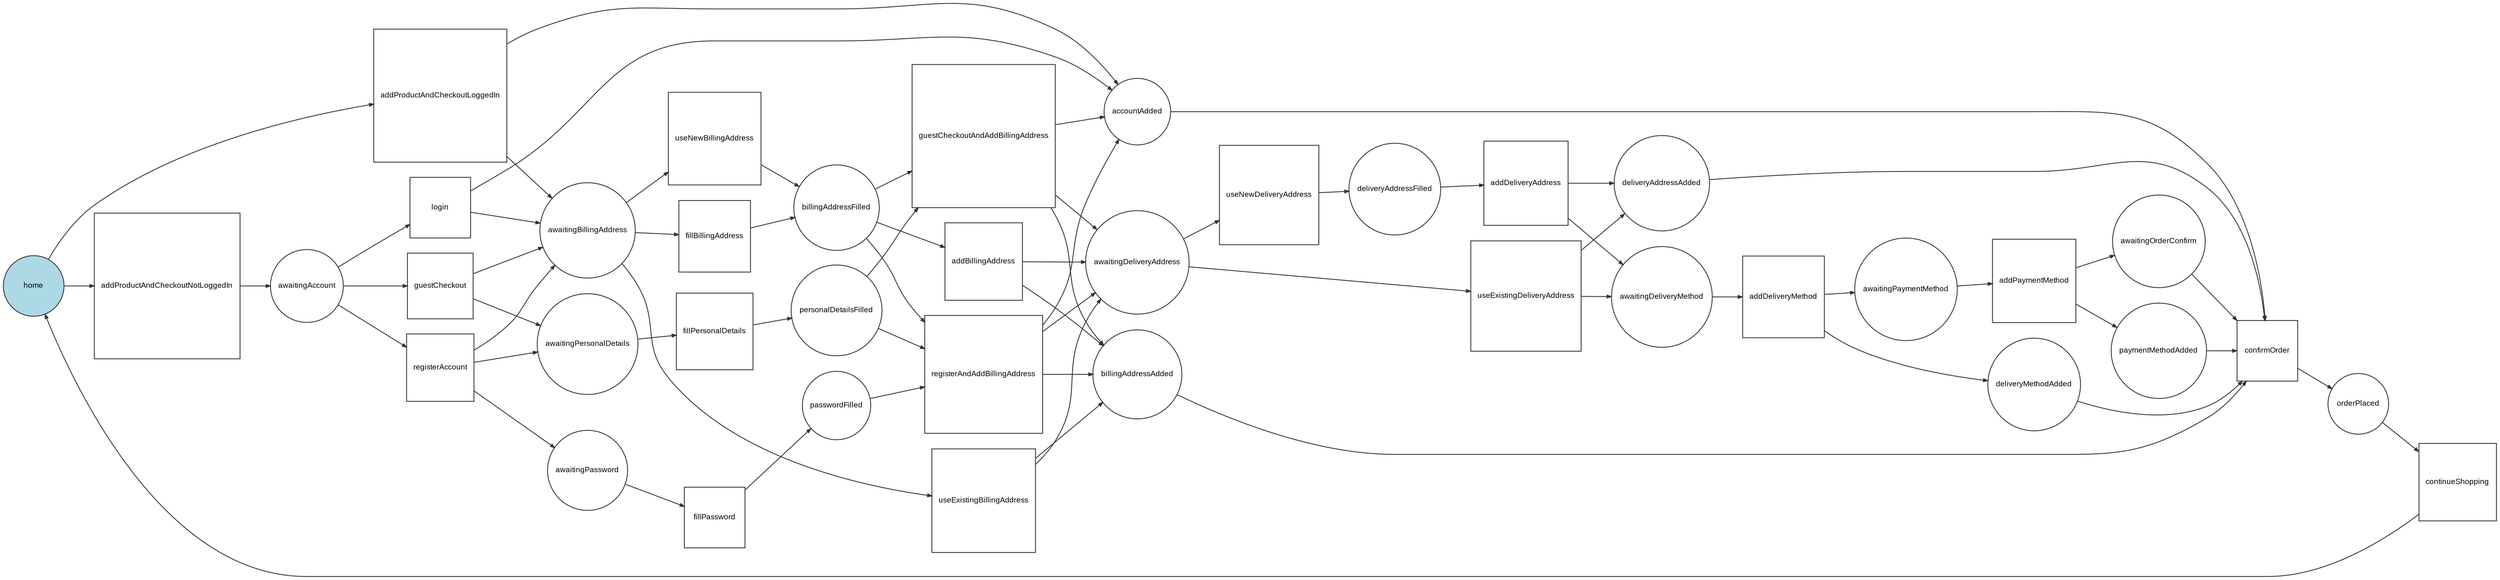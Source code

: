 digraph workflow {
  ratio="compress" rankdir="LR" label=""
  node [fontsize="9" fontname="Arial" color="#333333" fillcolor="lightblue" fixedsize="false" width="1"];
  edge [fontsize="9" fontname="Arial" color="#333333" arrowhead="normal" arrowsize="0.5"];

  place_e83249bd3ba79932e16fb1fb5100dafade9954c2 [label="home", shape=circle, style="filled"];
  place_be8df8efa2cb6b2300fe2f82d8d9b19d4d9f3006 [label="awaitingPersonalDetails", shape=circle];
  place_636a9cc7645cbe8e1dacce71000bb0db745a39e1 [label="awaitingPassword", shape=circle];
  place_b5da8f0027407937d7b9d6199a5d40d174c2661a [label="personalDetailsFilled", shape=circle];
  place_133afdf482fd18037e3a0e10ed8a6ab4f9161d40 [label="passwordFilled", shape=circle];
  place_bbcddce3edfbf6793be4e1761595ad9dd36cf0fb [label="billingAddressFilled", shape=circle];
  place_52e11433860c4d9a609a935a0fe28a312dadcccf [label="deliveryAddressFilled", shape=circle];
  place_8df9aa6c1a8fbc2bf1fff5c5d67d147e334f94cf [label="awaitingAccount", shape=circle];
  place_e8718de4f73418b4e1c7ad5c42bec684a4a9caa9 [label="awaitingBillingAddress", shape=circle];
  place_95c4228878ef8ed807e02b7e17abad8cfa27a63b [label="awaitingDeliveryAddress", shape=circle];
  place_db2a0e8a240c19feca6bf300b83c712f43d74c07 [label="awaitingDeliveryMethod", shape=circle];
  place_866591cec37483a4a6ab3489cb867167720a8a29 [label="awaitingPaymentMethod", shape=circle];
  place_4e213a3d74384d58db66bd928b2ccd8538875562 [label="awaitingOrderConfirm", shape=circle];
  place_a2b5ee046fd493f24a42236ed96bf6391e7dd3bb [label="accountAdded", shape=circle];
  place_4b91121f15dd396c0ae165be0700915d1c031185 [label="billingAddressAdded", shape=circle];
  place_d28a622a32ba5df0dab0c01e924c0b2dc9456cd8 [label="deliveryAddressAdded", shape=circle];
  place_28aae0f120be48f4f0ba56d7a75699965ccaa214 [label="deliveryMethodAdded", shape=circle];
  place_098279e686d64d36fd9ddfd5d8eed3773751c874 [label="paymentMethodAdded", shape=circle];
  place_cbeec9c5b8f73f7335a9b9606865084b73d6db44 [label="orderPlaced", shape=circle];
  transition_2ac776141d84009da79b006b4dec8054691a5c5f [label="addProductAndCheckoutNotLoggedIn", shape=box, shape="box", regular="1"];
  transition_578a40e5a7bc3a0474371867ac2173acd5bf516c [label="addProductAndCheckoutLoggedIn", shape=box, shape="box", regular="1"];
  transition_2736fab291f04e69b62d490c3c09361f5b82461a [label="login", shape=box, shape="box", regular="1"];
  transition_1b8a31d24f7e7b4bb00f985657ef664c0fd484f7 [label="guestCheckout", shape=box, shape="box", regular="1"];
  transition_4a67e46d8a1b96a2f1ebfa90009ae18258516248 [label="registerAccount", shape=box, shape="box", regular="1"];
  transition_901c5f630db8b0e18779359c8d949e4395268689 [label="useExistingBillingAddress", shape=box, shape="box", regular="1"];
  transition_fe12c392e32e62dd39eccef4248a39e19252acdf [label="useNewBillingAddress", shape=box, shape="box", regular="1"];
  transition_7545e2f010e1960eb9131ab34ff00f073860c179 [label="addBillingAddress", shape=box, shape="box", regular="1"];
  transition_6ca7bb9639941de4f3d43da60a79d965e688398c [label="fillPersonalDetails", shape=box, shape="box", regular="1"];
  transition_3564e2bbe48b061a3985d46ebf9bb36a0c94de0e [label="fillPassword", shape=box, shape="box", regular="1"];
  transition_88846e7311af81ea2b6eb30ced42e8e9a035674e [label="fillBillingAddress", shape=box, shape="box", regular="1"];
  transition_b9afdfce139e25e36eeb6c8758d70a895bf0779a [label="registerAndAddBillingAddress", shape=box, shape="box", regular="1"];
  transition_410c1682a9f476d29d39068a6c532ff661a85b60 [label="guestCheckoutAndAddBillingAddress", shape=box, shape="box", regular="1"];
  transition_40f7b37f0743d75d1323955148aa023e7533d8af [label="useExistingDeliveryAddress", shape=box, shape="box", regular="1"];
  transition_40d8c3069664fee3e86bfcb2c57fcf2ef837a066 [label="useNewDeliveryAddress", shape=box, shape="box", regular="1"];
  transition_d0456ba3eec7c63caee5da332a123d063ab793f0 [label="addDeliveryAddress", shape=box, shape="box", regular="1"];
  transition_df57db0e976add4f8115fb49f751571ed8e60c9e [label="addDeliveryMethod", shape=box, shape="box", regular="1"];
  transition_752bfd756f267a2d9e4dbb70f2b8c487d606f886 [label="addPaymentMethod", shape=box, shape="box", regular="1"];
  transition_f158550b6472279811abb832e1fa84c33a264bd1 [label="confirmOrder", shape=box, shape="box", regular="1"];
  transition_f5f67f37bdb26da1aa426f3f570c10051eb8a1f6 [label="continueShopping", shape=box, shape="box", regular="1"];
  place_e83249bd3ba79932e16fb1fb5100dafade9954c2 -> transition_2ac776141d84009da79b006b4dec8054691a5c5f [style="solid"];
  transition_2ac776141d84009da79b006b4dec8054691a5c5f -> place_8df9aa6c1a8fbc2bf1fff5c5d67d147e334f94cf [style="solid"];
  place_e83249bd3ba79932e16fb1fb5100dafade9954c2 -> transition_578a40e5a7bc3a0474371867ac2173acd5bf516c [style="solid"];
  transition_578a40e5a7bc3a0474371867ac2173acd5bf516c -> place_a2b5ee046fd493f24a42236ed96bf6391e7dd3bb [style="solid"];
  transition_578a40e5a7bc3a0474371867ac2173acd5bf516c -> place_e8718de4f73418b4e1c7ad5c42bec684a4a9caa9 [style="solid"];
  place_8df9aa6c1a8fbc2bf1fff5c5d67d147e334f94cf -> transition_2736fab291f04e69b62d490c3c09361f5b82461a [style="solid"];
  transition_2736fab291f04e69b62d490c3c09361f5b82461a -> place_a2b5ee046fd493f24a42236ed96bf6391e7dd3bb [style="solid"];
  transition_2736fab291f04e69b62d490c3c09361f5b82461a -> place_e8718de4f73418b4e1c7ad5c42bec684a4a9caa9 [style="solid"];
  place_8df9aa6c1a8fbc2bf1fff5c5d67d147e334f94cf -> transition_1b8a31d24f7e7b4bb00f985657ef664c0fd484f7 [style="solid"];
  transition_1b8a31d24f7e7b4bb00f985657ef664c0fd484f7 -> place_be8df8efa2cb6b2300fe2f82d8d9b19d4d9f3006 [style="solid"];
  transition_1b8a31d24f7e7b4bb00f985657ef664c0fd484f7 -> place_e8718de4f73418b4e1c7ad5c42bec684a4a9caa9 [style="solid"];
  place_8df9aa6c1a8fbc2bf1fff5c5d67d147e334f94cf -> transition_4a67e46d8a1b96a2f1ebfa90009ae18258516248 [style="solid"];
  transition_4a67e46d8a1b96a2f1ebfa90009ae18258516248 -> place_be8df8efa2cb6b2300fe2f82d8d9b19d4d9f3006 [style="solid"];
  transition_4a67e46d8a1b96a2f1ebfa90009ae18258516248 -> place_636a9cc7645cbe8e1dacce71000bb0db745a39e1 [style="solid"];
  transition_4a67e46d8a1b96a2f1ebfa90009ae18258516248 -> place_e8718de4f73418b4e1c7ad5c42bec684a4a9caa9 [style="solid"];
  place_e8718de4f73418b4e1c7ad5c42bec684a4a9caa9 -> transition_901c5f630db8b0e18779359c8d949e4395268689 [style="solid"];
  transition_901c5f630db8b0e18779359c8d949e4395268689 -> place_4b91121f15dd396c0ae165be0700915d1c031185 [style="solid"];
  transition_901c5f630db8b0e18779359c8d949e4395268689 -> place_95c4228878ef8ed807e02b7e17abad8cfa27a63b [style="solid"];
  place_e8718de4f73418b4e1c7ad5c42bec684a4a9caa9 -> transition_fe12c392e32e62dd39eccef4248a39e19252acdf [style="solid"];
  transition_fe12c392e32e62dd39eccef4248a39e19252acdf -> place_bbcddce3edfbf6793be4e1761595ad9dd36cf0fb [style="solid"];
  place_bbcddce3edfbf6793be4e1761595ad9dd36cf0fb -> transition_7545e2f010e1960eb9131ab34ff00f073860c179 [style="solid"];
  transition_7545e2f010e1960eb9131ab34ff00f073860c179 -> place_4b91121f15dd396c0ae165be0700915d1c031185 [style="solid"];
  transition_7545e2f010e1960eb9131ab34ff00f073860c179 -> place_95c4228878ef8ed807e02b7e17abad8cfa27a63b [style="solid"];
  place_be8df8efa2cb6b2300fe2f82d8d9b19d4d9f3006 -> transition_6ca7bb9639941de4f3d43da60a79d965e688398c [style="solid"];
  transition_6ca7bb9639941de4f3d43da60a79d965e688398c -> place_b5da8f0027407937d7b9d6199a5d40d174c2661a [style="solid"];
  place_636a9cc7645cbe8e1dacce71000bb0db745a39e1 -> transition_3564e2bbe48b061a3985d46ebf9bb36a0c94de0e [style="solid"];
  transition_3564e2bbe48b061a3985d46ebf9bb36a0c94de0e -> place_133afdf482fd18037e3a0e10ed8a6ab4f9161d40 [style="solid"];
  place_e8718de4f73418b4e1c7ad5c42bec684a4a9caa9 -> transition_88846e7311af81ea2b6eb30ced42e8e9a035674e [style="solid"];
  transition_88846e7311af81ea2b6eb30ced42e8e9a035674e -> place_bbcddce3edfbf6793be4e1761595ad9dd36cf0fb [style="solid"];
  place_b5da8f0027407937d7b9d6199a5d40d174c2661a -> transition_b9afdfce139e25e36eeb6c8758d70a895bf0779a [style="solid"];
  place_133afdf482fd18037e3a0e10ed8a6ab4f9161d40 -> transition_b9afdfce139e25e36eeb6c8758d70a895bf0779a [style="solid"];
  place_bbcddce3edfbf6793be4e1761595ad9dd36cf0fb -> transition_b9afdfce139e25e36eeb6c8758d70a895bf0779a [style="solid"];
  transition_b9afdfce139e25e36eeb6c8758d70a895bf0779a -> place_a2b5ee046fd493f24a42236ed96bf6391e7dd3bb [style="solid"];
  transition_b9afdfce139e25e36eeb6c8758d70a895bf0779a -> place_4b91121f15dd396c0ae165be0700915d1c031185 [style="solid"];
  transition_b9afdfce139e25e36eeb6c8758d70a895bf0779a -> place_95c4228878ef8ed807e02b7e17abad8cfa27a63b [style="solid"];
  place_b5da8f0027407937d7b9d6199a5d40d174c2661a -> transition_410c1682a9f476d29d39068a6c532ff661a85b60 [style="solid"];
  place_bbcddce3edfbf6793be4e1761595ad9dd36cf0fb -> transition_410c1682a9f476d29d39068a6c532ff661a85b60 [style="solid"];
  transition_410c1682a9f476d29d39068a6c532ff661a85b60 -> place_a2b5ee046fd493f24a42236ed96bf6391e7dd3bb [style="solid"];
  transition_410c1682a9f476d29d39068a6c532ff661a85b60 -> place_4b91121f15dd396c0ae165be0700915d1c031185 [style="solid"];
  transition_410c1682a9f476d29d39068a6c532ff661a85b60 -> place_95c4228878ef8ed807e02b7e17abad8cfa27a63b [style="solid"];
  place_95c4228878ef8ed807e02b7e17abad8cfa27a63b -> transition_40f7b37f0743d75d1323955148aa023e7533d8af [style="solid"];
  transition_40f7b37f0743d75d1323955148aa023e7533d8af -> place_d28a622a32ba5df0dab0c01e924c0b2dc9456cd8 [style="solid"];
  transition_40f7b37f0743d75d1323955148aa023e7533d8af -> place_db2a0e8a240c19feca6bf300b83c712f43d74c07 [style="solid"];
  place_95c4228878ef8ed807e02b7e17abad8cfa27a63b -> transition_40d8c3069664fee3e86bfcb2c57fcf2ef837a066 [style="solid"];
  transition_40d8c3069664fee3e86bfcb2c57fcf2ef837a066 -> place_52e11433860c4d9a609a935a0fe28a312dadcccf [style="solid"];
  place_52e11433860c4d9a609a935a0fe28a312dadcccf -> transition_d0456ba3eec7c63caee5da332a123d063ab793f0 [style="solid"];
  transition_d0456ba3eec7c63caee5da332a123d063ab793f0 -> place_d28a622a32ba5df0dab0c01e924c0b2dc9456cd8 [style="solid"];
  transition_d0456ba3eec7c63caee5da332a123d063ab793f0 -> place_db2a0e8a240c19feca6bf300b83c712f43d74c07 [style="solid"];
  place_db2a0e8a240c19feca6bf300b83c712f43d74c07 -> transition_df57db0e976add4f8115fb49f751571ed8e60c9e [style="solid"];
  transition_df57db0e976add4f8115fb49f751571ed8e60c9e -> place_28aae0f120be48f4f0ba56d7a75699965ccaa214 [style="solid"];
  transition_df57db0e976add4f8115fb49f751571ed8e60c9e -> place_866591cec37483a4a6ab3489cb867167720a8a29 [style="solid"];
  place_866591cec37483a4a6ab3489cb867167720a8a29 -> transition_752bfd756f267a2d9e4dbb70f2b8c487d606f886 [style="solid"];
  transition_752bfd756f267a2d9e4dbb70f2b8c487d606f886 -> place_098279e686d64d36fd9ddfd5d8eed3773751c874 [style="solid"];
  transition_752bfd756f267a2d9e4dbb70f2b8c487d606f886 -> place_4e213a3d74384d58db66bd928b2ccd8538875562 [style="solid"];
  place_a2b5ee046fd493f24a42236ed96bf6391e7dd3bb -> transition_f158550b6472279811abb832e1fa84c33a264bd1 [style="solid"];
  place_4b91121f15dd396c0ae165be0700915d1c031185 -> transition_f158550b6472279811abb832e1fa84c33a264bd1 [style="solid"];
  place_d28a622a32ba5df0dab0c01e924c0b2dc9456cd8 -> transition_f158550b6472279811abb832e1fa84c33a264bd1 [style="solid"];
  place_28aae0f120be48f4f0ba56d7a75699965ccaa214 -> transition_f158550b6472279811abb832e1fa84c33a264bd1 [style="solid"];
  place_098279e686d64d36fd9ddfd5d8eed3773751c874 -> transition_f158550b6472279811abb832e1fa84c33a264bd1 [style="solid"];
  place_4e213a3d74384d58db66bd928b2ccd8538875562 -> transition_f158550b6472279811abb832e1fa84c33a264bd1 [style="solid"];
  transition_f158550b6472279811abb832e1fa84c33a264bd1 -> place_cbeec9c5b8f73f7335a9b9606865084b73d6db44 [style="solid"];
  place_cbeec9c5b8f73f7335a9b9606865084b73d6db44 -> transition_f5f67f37bdb26da1aa426f3f570c10051eb8a1f6 [style="solid"];
  transition_f5f67f37bdb26da1aa426f3f570c10051eb8a1f6 -> place_e83249bd3ba79932e16fb1fb5100dafade9954c2 [style="solid"];
}


